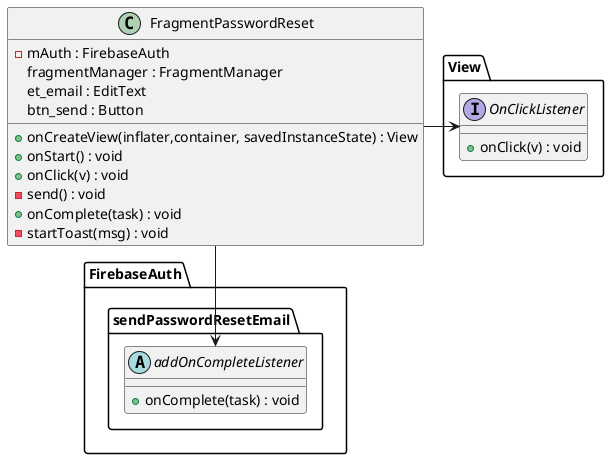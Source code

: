 @startuml
FragmentPasswordReset -> View.OnClickListener
FragmentPasswordReset --> FirebaseAuth.sendPasswordResetEmail.addOnCompleteListener
class FragmentPasswordReset {
    -mAuth : FirebaseAuth
    fragmentManager : FragmentManager
    et_email : EditText
    btn_send : Button

    +onCreateView(inflater,container, savedInstanceState) : View
    +onStart() : void
    +onClick(v) : void
    -send() : void
    +onComplete(task) : void
    -startToast(msg) : void
}

interface  View.OnClickListener {
    +onClick(v) : void
}
namespace FirebaseAuth.sendPasswordResetEmail{
    abstract class addOnCompleteListener {
        +onComplete(task) : void
    }
}
@enduml